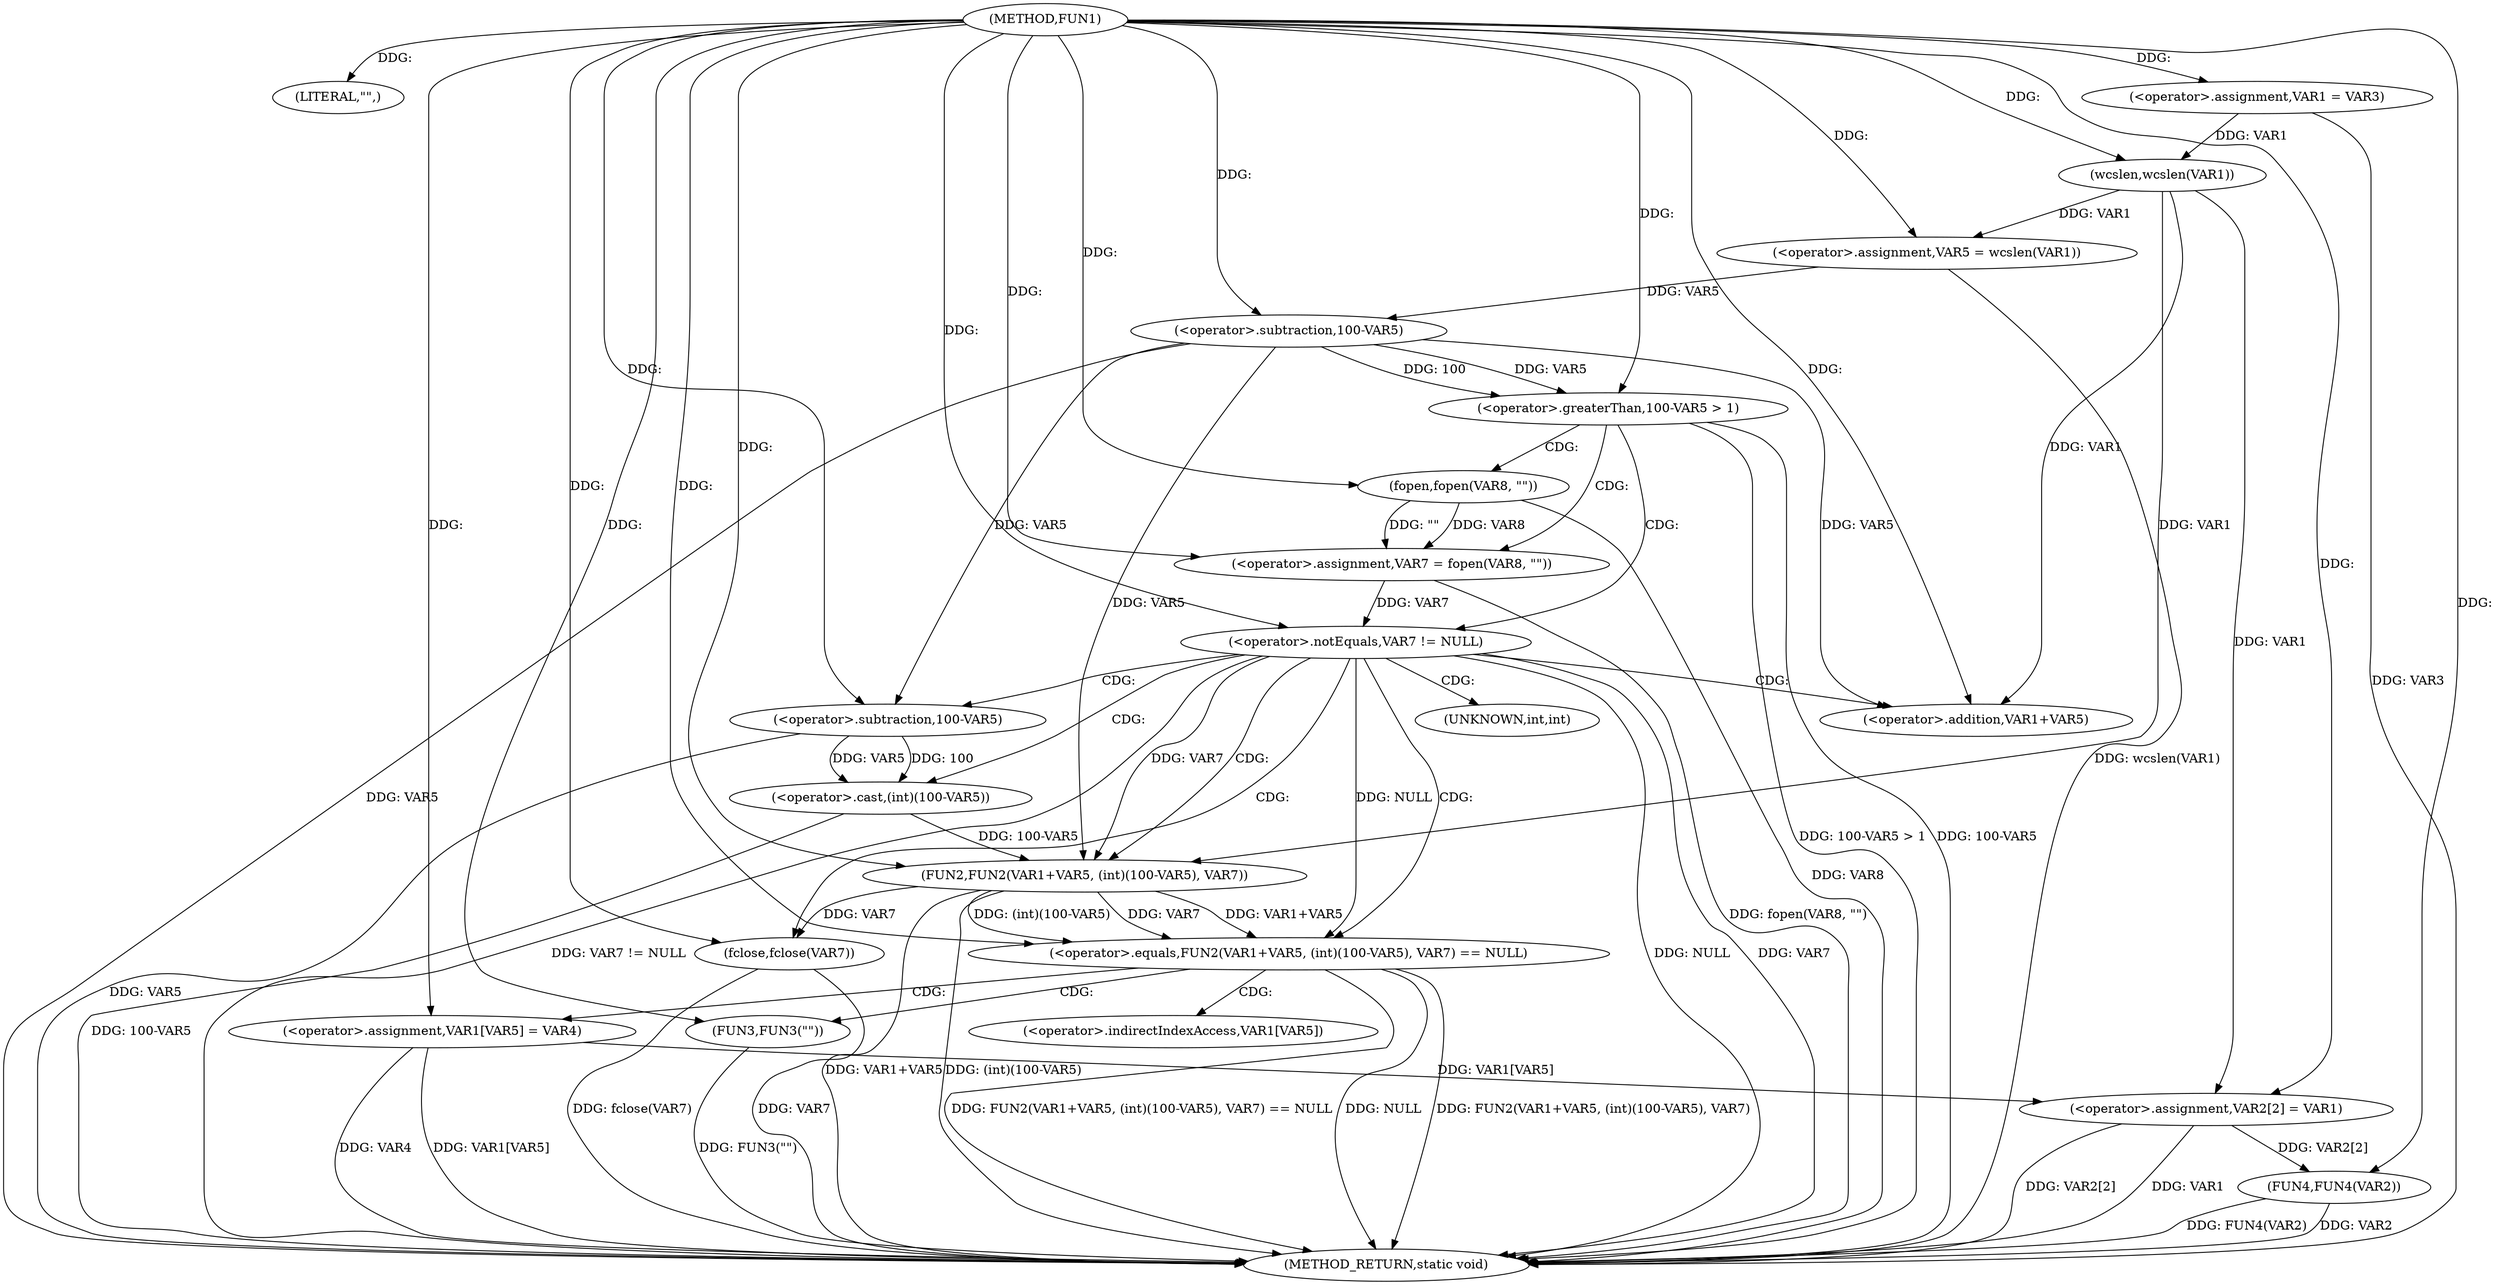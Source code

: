 digraph FUN1 {  
"1000100" [label = "(METHOD,FUN1)" ]
"1000162" [label = "(METHOD_RETURN,static void)" ]
"1000104" [label = "(LITERAL,\"\",)" ]
"1000105" [label = "(<operator>.assignment,VAR1 = VAR3)" ]
"1000110" [label = "(<operator>.assignment,VAR5 = wcslen(VAR1))" ]
"1000112" [label = "(wcslen,wcslen(VAR1))" ]
"1000116" [label = "(<operator>.greaterThan,100-VAR5 > 1)" ]
"1000117" [label = "(<operator>.subtraction,100-VAR5)" ]
"1000122" [label = "(<operator>.assignment,VAR7 = fopen(VAR8, \"\"))" ]
"1000124" [label = "(fopen,fopen(VAR8, \"\"))" ]
"1000128" [label = "(<operator>.notEquals,VAR7 != NULL)" ]
"1000133" [label = "(<operator>.equals,FUN2(VAR1+VAR5, (int)(100-VAR5), VAR7) == NULL)" ]
"1000134" [label = "(FUN2,FUN2(VAR1+VAR5, (int)(100-VAR5), VAR7))" ]
"1000135" [label = "(<operator>.addition,VAR1+VAR5)" ]
"1000138" [label = "(<operator>.cast,(int)(100-VAR5))" ]
"1000140" [label = "(<operator>.subtraction,100-VAR5)" ]
"1000146" [label = "(FUN3,FUN3(\"\"))" ]
"1000148" [label = "(<operator>.assignment,VAR1[VAR5] = VAR4)" ]
"1000153" [label = "(fclose,fclose(VAR7))" ]
"1000155" [label = "(<operator>.assignment,VAR2[2] = VAR1)" ]
"1000160" [label = "(FUN4,FUN4(VAR2))" ]
"1000139" [label = "(UNKNOWN,int,int)" ]
"1000149" [label = "(<operator>.indirectIndexAccess,VAR1[VAR5])" ]
  "1000128" -> "1000162"  [ label = "DDG: NULL"] 
  "1000140" -> "1000162"  [ label = "DDG: VAR5"] 
  "1000124" -> "1000162"  [ label = "DDG: VAR8"] 
  "1000105" -> "1000162"  [ label = "DDG: VAR3"] 
  "1000160" -> "1000162"  [ label = "DDG: FUN4(VAR2)"] 
  "1000153" -> "1000162"  [ label = "DDG: fclose(VAR7)"] 
  "1000153" -> "1000162"  [ label = "DDG: VAR7"] 
  "1000117" -> "1000162"  [ label = "DDG: VAR5"] 
  "1000146" -> "1000162"  [ label = "DDG: FUN3(\"\")"] 
  "1000122" -> "1000162"  [ label = "DDG: fopen(VAR8, \"\")"] 
  "1000155" -> "1000162"  [ label = "DDG: VAR1"] 
  "1000116" -> "1000162"  [ label = "DDG: 100-VAR5"] 
  "1000138" -> "1000162"  [ label = "DDG: 100-VAR5"] 
  "1000148" -> "1000162"  [ label = "DDG: VAR4"] 
  "1000128" -> "1000162"  [ label = "DDG: VAR7"] 
  "1000133" -> "1000162"  [ label = "DDG: NULL"] 
  "1000133" -> "1000162"  [ label = "DDG: FUN2(VAR1+VAR5, (int)(100-VAR5), VAR7)"] 
  "1000148" -> "1000162"  [ label = "DDG: VAR1[VAR5]"] 
  "1000133" -> "1000162"  [ label = "DDG: FUN2(VAR1+VAR5, (int)(100-VAR5), VAR7) == NULL"] 
  "1000110" -> "1000162"  [ label = "DDG: wcslen(VAR1)"] 
  "1000134" -> "1000162"  [ label = "DDG: VAR1+VAR5"] 
  "1000134" -> "1000162"  [ label = "DDG: (int)(100-VAR5)"] 
  "1000128" -> "1000162"  [ label = "DDG: VAR7 != NULL"] 
  "1000155" -> "1000162"  [ label = "DDG: VAR2[2]"] 
  "1000160" -> "1000162"  [ label = "DDG: VAR2"] 
  "1000116" -> "1000162"  [ label = "DDG: 100-VAR5 > 1"] 
  "1000100" -> "1000104"  [ label = "DDG: "] 
  "1000100" -> "1000105"  [ label = "DDG: "] 
  "1000112" -> "1000110"  [ label = "DDG: VAR1"] 
  "1000100" -> "1000110"  [ label = "DDG: "] 
  "1000105" -> "1000112"  [ label = "DDG: VAR1"] 
  "1000100" -> "1000112"  [ label = "DDG: "] 
  "1000117" -> "1000116"  [ label = "DDG: 100"] 
  "1000117" -> "1000116"  [ label = "DDG: VAR5"] 
  "1000100" -> "1000117"  [ label = "DDG: "] 
  "1000110" -> "1000117"  [ label = "DDG: VAR5"] 
  "1000100" -> "1000116"  [ label = "DDG: "] 
  "1000124" -> "1000122"  [ label = "DDG: VAR8"] 
  "1000124" -> "1000122"  [ label = "DDG: \"\""] 
  "1000100" -> "1000122"  [ label = "DDG: "] 
  "1000100" -> "1000124"  [ label = "DDG: "] 
  "1000122" -> "1000128"  [ label = "DDG: VAR7"] 
  "1000100" -> "1000128"  [ label = "DDG: "] 
  "1000134" -> "1000133"  [ label = "DDG: VAR1+VAR5"] 
  "1000134" -> "1000133"  [ label = "DDG: (int)(100-VAR5)"] 
  "1000134" -> "1000133"  [ label = "DDG: VAR7"] 
  "1000112" -> "1000134"  [ label = "DDG: VAR1"] 
  "1000100" -> "1000134"  [ label = "DDG: "] 
  "1000117" -> "1000134"  [ label = "DDG: VAR5"] 
  "1000112" -> "1000135"  [ label = "DDG: VAR1"] 
  "1000100" -> "1000135"  [ label = "DDG: "] 
  "1000117" -> "1000135"  [ label = "DDG: VAR5"] 
  "1000138" -> "1000134"  [ label = "DDG: 100-VAR5"] 
  "1000140" -> "1000138"  [ label = "DDG: 100"] 
  "1000140" -> "1000138"  [ label = "DDG: VAR5"] 
  "1000100" -> "1000140"  [ label = "DDG: "] 
  "1000117" -> "1000140"  [ label = "DDG: VAR5"] 
  "1000128" -> "1000134"  [ label = "DDG: VAR7"] 
  "1000128" -> "1000133"  [ label = "DDG: NULL"] 
  "1000100" -> "1000133"  [ label = "DDG: "] 
  "1000100" -> "1000146"  [ label = "DDG: "] 
  "1000100" -> "1000148"  [ label = "DDG: "] 
  "1000134" -> "1000153"  [ label = "DDG: VAR7"] 
  "1000100" -> "1000153"  [ label = "DDG: "] 
  "1000148" -> "1000155"  [ label = "DDG: VAR1[VAR5]"] 
  "1000112" -> "1000155"  [ label = "DDG: VAR1"] 
  "1000100" -> "1000155"  [ label = "DDG: "] 
  "1000155" -> "1000160"  [ label = "DDG: VAR2[2]"] 
  "1000100" -> "1000160"  [ label = "DDG: "] 
  "1000116" -> "1000128"  [ label = "CDG: "] 
  "1000116" -> "1000124"  [ label = "CDG: "] 
  "1000116" -> "1000122"  [ label = "CDG: "] 
  "1000128" -> "1000153"  [ label = "CDG: "] 
  "1000128" -> "1000139"  [ label = "CDG: "] 
  "1000128" -> "1000135"  [ label = "CDG: "] 
  "1000128" -> "1000133"  [ label = "CDG: "] 
  "1000128" -> "1000140"  [ label = "CDG: "] 
  "1000128" -> "1000138"  [ label = "CDG: "] 
  "1000128" -> "1000134"  [ label = "CDG: "] 
  "1000133" -> "1000148"  [ label = "CDG: "] 
  "1000133" -> "1000146"  [ label = "CDG: "] 
  "1000133" -> "1000149"  [ label = "CDG: "] 
}
